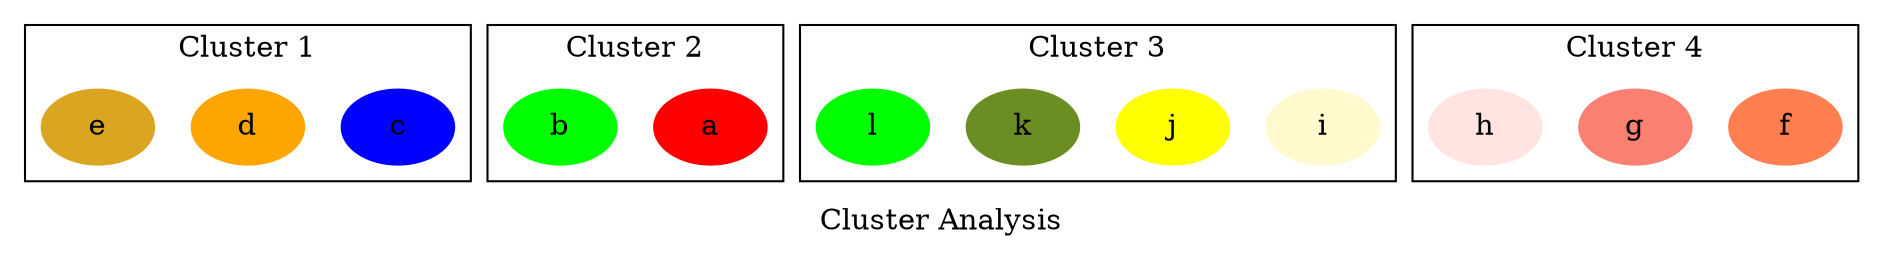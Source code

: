 strict digraph "Cluster Analysis"
{
graph [ label="Cluster Analysis" rankdir="TB" ]

subgraph "cluster 1"
{
graph [ label="Cluster 1" rankdir="TB" ]

"c" [ color="blue" style="filled" ]
"d" [ color="orange" style="filled" ]
"e" [ color="goldenrod" style="filled" ]
}

subgraph "cluster 2"
{
graph [ label="Cluster 2" rankdir="TB" ]

"a" [ color="red" style="filled" ]
"b" [ color="green" style="filled" ]
}

subgraph "cluster 3"
{
graph [ label="Cluster 3" rankdir="TB" ]

"i" [ color="lemonchiffon" style="filled" ]
"j" [ color="yellow" style="filled" ]
"k" [ color="olivedrab" style="filled" ]
"l" [ color="lime" style="filled" ]
}

subgraph "cluster 4"
{
graph [ label="Cluster 4" rankdir="TB" ]

"f" [ color="coral" style="filled" ]
"g" [ color="salmon" style="filled" ]
"h" [ color="mistyrose" style="filled" ]
}
}
